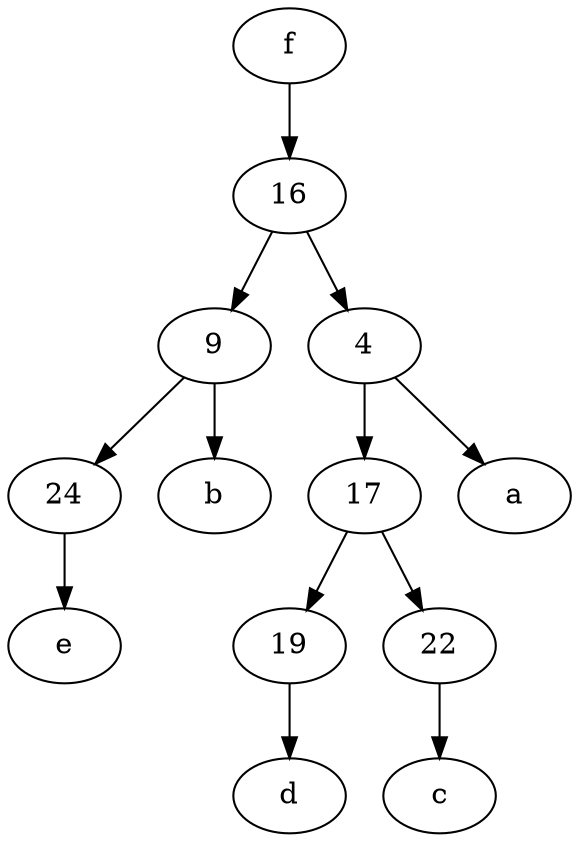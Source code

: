 digraph  {
	f [pos="15,45!"];
	19;
	9;
	17;
	22;
	24;
	4;
	16;
	9 -> 24;
	f -> 16;
	4 -> 17;
	22 -> c;
	17 -> 19;
	16 -> 4;
	4 -> a;
	19 -> d;
	16 -> 9;
	24 -> e;
	9 -> b;
	17 -> 22;

	}